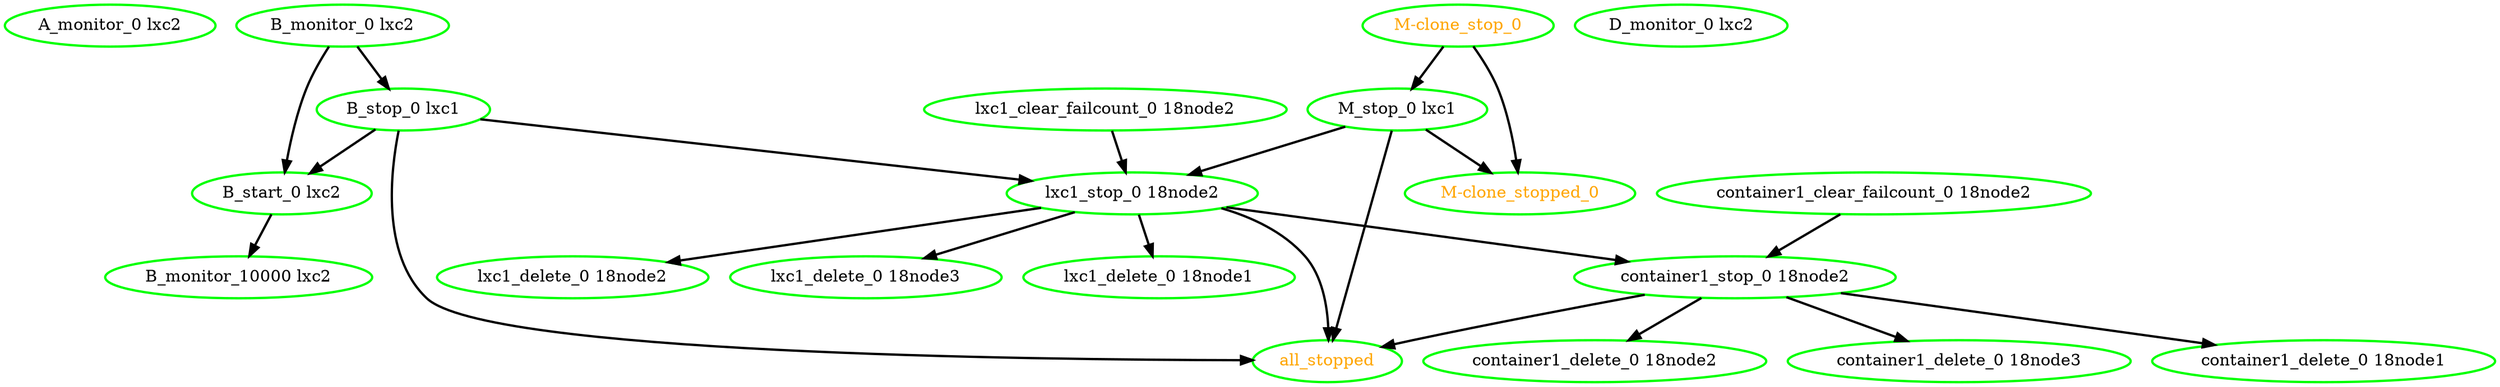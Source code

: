  digraph "g" {
"A_monitor_0 lxc2" [ style=bold color="green" fontcolor="black"]
"B_monitor_0 lxc2" -> "B_start_0 lxc2" [ style = bold]
"B_monitor_0 lxc2" -> "B_stop_0 lxc1" [ style = bold]
"B_monitor_0 lxc2" [ style=bold color="green" fontcolor="black"]
"B_monitor_10000 lxc2" [ style=bold color="green" fontcolor="black"]
"B_start_0 lxc2" -> "B_monitor_10000 lxc2" [ style = bold]
"B_start_0 lxc2" [ style=bold color="green" fontcolor="black"]
"B_stop_0 lxc1" -> "B_start_0 lxc2" [ style = bold]
"B_stop_0 lxc1" -> "all_stopped" [ style = bold]
"B_stop_0 lxc1" -> "lxc1_stop_0 18node2" [ style = bold]
"B_stop_0 lxc1" [ style=bold color="green" fontcolor="black"]
"D_monitor_0 lxc2" [ style=bold color="green" fontcolor="black"]
"M-clone_stop_0" -> "M-clone_stopped_0" [ style = bold]
"M-clone_stop_0" -> "M_stop_0 lxc1" [ style = bold]
"M-clone_stop_0" [ style=bold color="green" fontcolor="orange"]
"M-clone_stopped_0" [ style=bold color="green" fontcolor="orange"]
"M_stop_0 lxc1" -> "M-clone_stopped_0" [ style = bold]
"M_stop_0 lxc1" -> "all_stopped" [ style = bold]
"M_stop_0 lxc1" -> "lxc1_stop_0 18node2" [ style = bold]
"M_stop_0 lxc1" [ style=bold color="green" fontcolor="black"]
"all_stopped" [ style=bold color="green" fontcolor="orange"]
"container1_clear_failcount_0 18node2" -> "container1_stop_0 18node2" [ style = bold]
"container1_clear_failcount_0 18node2" [ style=bold color="green" fontcolor="black"]
"container1_delete_0 18node1" [ style=bold color="green" fontcolor="black"]
"container1_delete_0 18node2" [ style=bold color="green" fontcolor="black"]
"container1_delete_0 18node3" [ style=bold color="green" fontcolor="black"]
"container1_stop_0 18node2" -> "all_stopped" [ style = bold]
"container1_stop_0 18node2" -> "container1_delete_0 18node1" [ style = bold]
"container1_stop_0 18node2" -> "container1_delete_0 18node2" [ style = bold]
"container1_stop_0 18node2" -> "container1_delete_0 18node3" [ style = bold]
"container1_stop_0 18node2" [ style=bold color="green" fontcolor="black"]
"lxc1_clear_failcount_0 18node2" -> "lxc1_stop_0 18node2" [ style = bold]
"lxc1_clear_failcount_0 18node2" [ style=bold color="green" fontcolor="black"]
"lxc1_delete_0 18node1" [ style=bold color="green" fontcolor="black"]
"lxc1_delete_0 18node2" [ style=bold color="green" fontcolor="black"]
"lxc1_delete_0 18node3" [ style=bold color="green" fontcolor="black"]
"lxc1_stop_0 18node2" -> "all_stopped" [ style = bold]
"lxc1_stop_0 18node2" -> "container1_stop_0 18node2" [ style = bold]
"lxc1_stop_0 18node2" -> "lxc1_delete_0 18node1" [ style = bold]
"lxc1_stop_0 18node2" -> "lxc1_delete_0 18node2" [ style = bold]
"lxc1_stop_0 18node2" -> "lxc1_delete_0 18node3" [ style = bold]
"lxc1_stop_0 18node2" [ style=bold color="green" fontcolor="black"]
}
